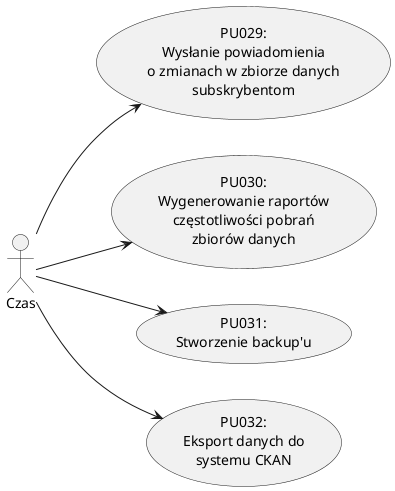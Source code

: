 @startuml Czas
left to right direction

actor "Czas" as Time

usecase "PU029:\nWysłanie powiadomienia\no zmianach w zbiorze danych\nsubskrybentom" as PU029
usecase "PU030:\nWygenerowanie raportów\nczęstotliwości pobrań\nzbiorów danych" as PU030
usecase "PU031:\nStworzenie backup'u" as PU031
usecase "PU032:\nEksport danych do\nsystemu CKAN" as PU032

Time --> PU029
Time --> PU030
Time --> PU031
Time --> PU032

@enduml